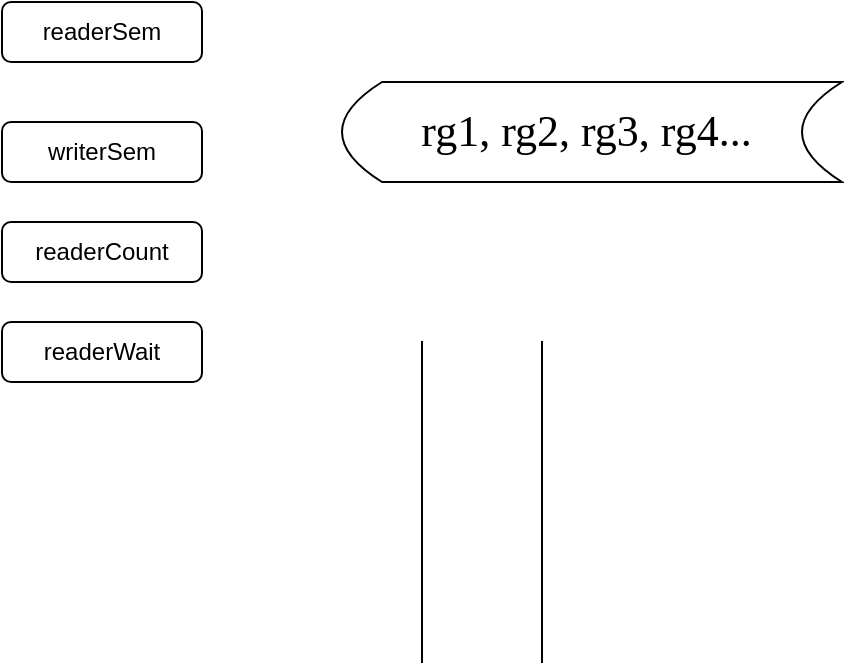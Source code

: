 <mxfile>
    <diagram id="XbAreuRa4aLF_l9ePIlt" name="第 1 页">
        <mxGraphModel dx="841" dy="459" grid="1" gridSize="10" guides="1" tooltips="1" connect="1" arrows="1" fold="1" page="1" pageScale="1" pageWidth="1654" pageHeight="1169" math="0" shadow="0">
            <root>
                <mxCell id="0"/>
                <mxCell id="1" parent="0"/>
                <mxCell id="3" value="readerSem" style="rounded=1;whiteSpace=wrap;html=1;flipV=0;" vertex="1" parent="1">
                    <mxGeometry x="270" y="90" width="100" height="30" as="geometry"/>
                </mxCell>
                <mxCell id="6" value="&lt;span style=&quot;&quot;&gt;&lt;font style=&quot;font-size: 22px;&quot;&gt;rg1, rg2, rg3, rg4...&amp;nbsp;&lt;/font&gt;&lt;/span&gt;" style="shape=dataStorage;whiteSpace=wrap;html=1;fixedSize=1;fontFamily=Times New Roman;fontSize=12;" vertex="1" parent="1">
                    <mxGeometry x="440" y="130" width="250" height="50" as="geometry"/>
                </mxCell>
                <mxCell id="7" value="writerSem" style="rounded=1;whiteSpace=wrap;html=1;flipV=0;" vertex="1" parent="1">
                    <mxGeometry x="270" y="150" width="100" height="30" as="geometry"/>
                </mxCell>
                <mxCell id="8" value="readerWait" style="rounded=1;whiteSpace=wrap;html=1;flipV=0;" vertex="1" parent="1">
                    <mxGeometry x="270" y="250" width="100" height="30" as="geometry"/>
                </mxCell>
                <mxCell id="9" value="readerCount" style="rounded=1;whiteSpace=wrap;html=1;flipV=0;" vertex="1" parent="1">
                    <mxGeometry x="270" y="200" width="100" height="30" as="geometry"/>
                </mxCell>
                <mxCell id="10" value="" style="shape=partialRectangle;whiteSpace=wrap;html=1;top=0;bottom=0;fillColor=none;fontFamily=Times New Roman;fontSize=22;" vertex="1" parent="1">
                    <mxGeometry x="480" y="260" width="60" height="160" as="geometry"/>
                </mxCell>
            </root>
        </mxGraphModel>
    </diagram>
</mxfile>
